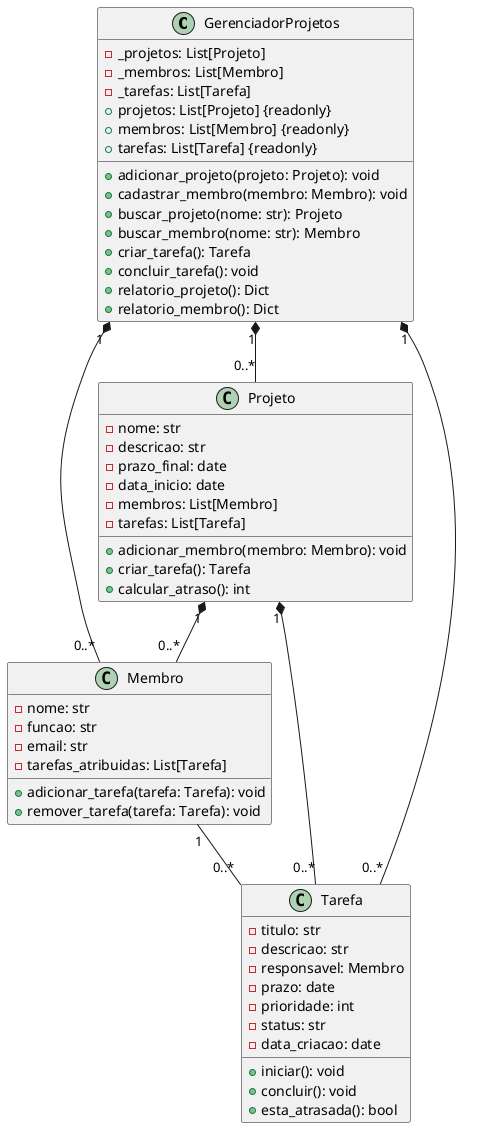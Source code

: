 ## Diagrama de Classes

```plantuml
@startuml GerenciadorProjetos

class GerenciadorProjetos {
  - _projetos: List[Projeto]
  - _membros: List[Membro]
  - _tarefas: List[Tarefa]
  + projetos: List[Projeto] {readonly}
  + membros: List[Membro] {readonly}
  + tarefas: List[Tarefa] {readonly}
  + adicionar_projeto(projeto: Projeto): void
  + cadastrar_membro(membro: Membro): void
  + buscar_projeto(nome: str): Projeto
  + buscar_membro(nome: str): Membro
  + criar_tarefa(): Tarefa
  + concluir_tarefa(): void
  + relatorio_projeto(): Dict
  + relatorio_membro(): Dict
}

class Projeto {
  - nome: str
  - descricao: str
  - prazo_final: date
  - data_inicio: date
  - membros: List[Membro]
  - tarefas: List[Tarefa]
  + adicionar_membro(membro: Membro): void
  + criar_tarefa(): Tarefa
  + calcular_atraso(): int
}

class Membro {
  - nome: str
  - funcao: str
  - email: str
  - tarefas_atribuidas: List[Tarefa]
  + adicionar_tarefa(tarefa: Tarefa): void
  + remover_tarefa(tarefa: Tarefa): void
}

class Tarefa {
  - titulo: str
  - descricao: str
  - responsavel: Membro
  - prazo: date
  - prioridade: int
  - status: str
  - data_criacao: date
  + iniciar(): void
  + concluir(): void
  + esta_atrasada(): bool
}

' Relacionamentos
GerenciadorProjetos "1" *-- "0..*" Projeto
GerenciadorProjetos "1" *-- "0..*" Membro
GerenciadorProjetos "1" *-- "0..*" Tarefa

Projeto "1" *-- "0..*" Tarefa
Projeto "1" *-- "0..*" Membro

Membro "1" -- "0..*" Tarefa

@enduml